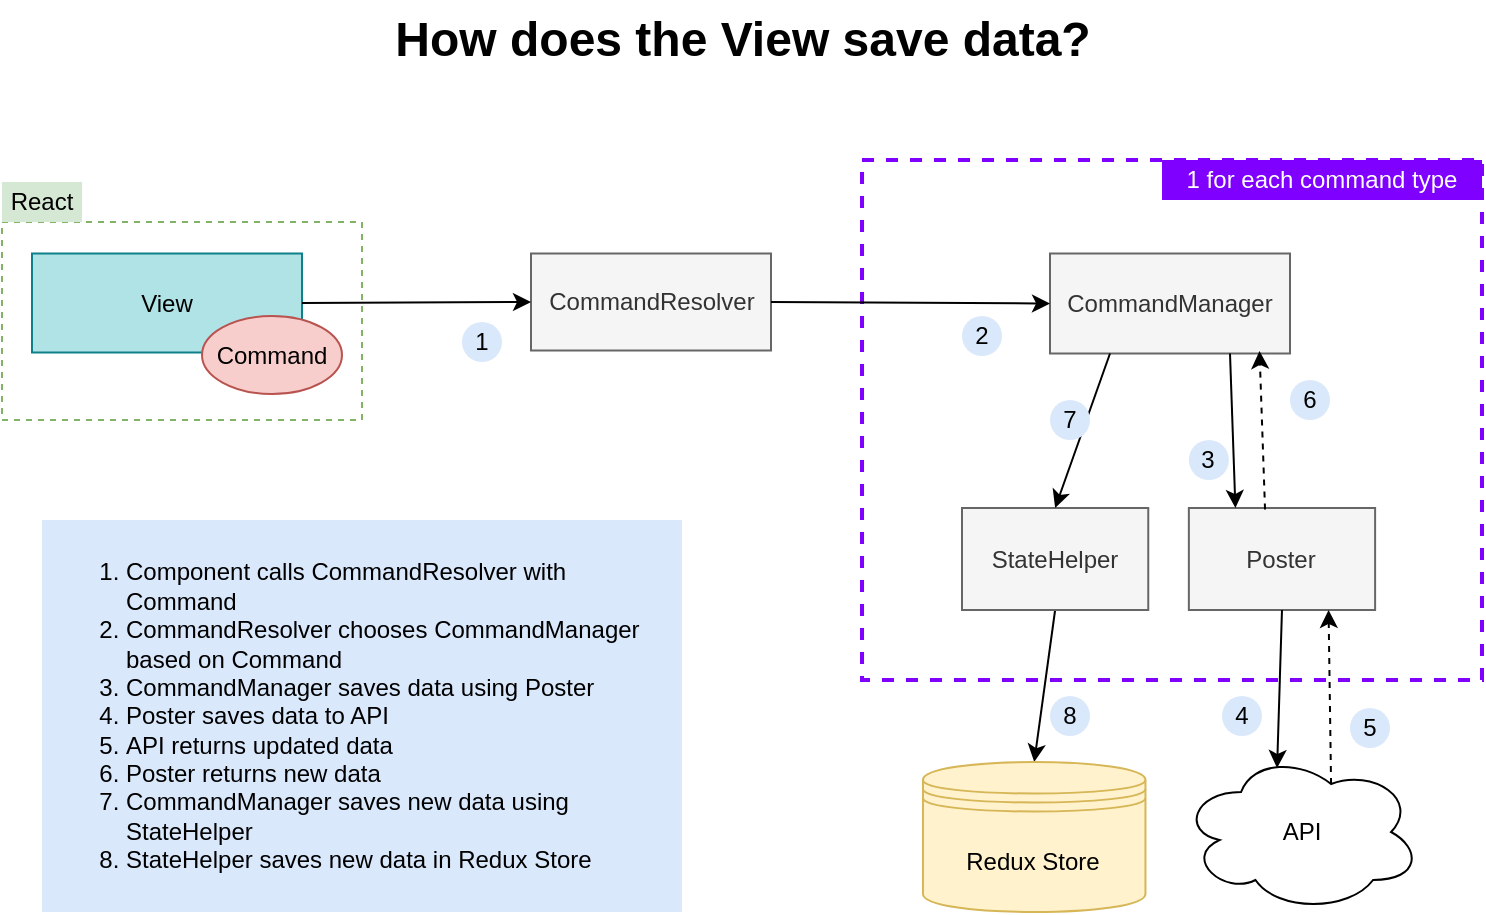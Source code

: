 <mxfile version="14.6.13" type="device"><diagram id="kKivtC1MR1Q1DnpcdQcp" name="Page-1"><mxGraphModel dx="1106" dy="997" grid="1" gridSize="10" guides="1" tooltips="1" connect="1" arrows="1" fold="1" page="1" pageScale="1" pageWidth="1169" pageHeight="827" math="0" shadow="0"><root><mxCell id="0"/><mxCell id="1" parent="0"/><mxCell id="7jK6sp7hK5_15Q3kwuUP-140" value="" style="rounded=0;whiteSpace=wrap;html=1;fontColor=#FFFFFF;strokeWidth=2;dashed=1;strokeColor=#7F00FF;fillColor=none;" parent="1" vertex="1"><mxGeometry x="645.01" y="120" width="309.99" height="260" as="geometry"/></mxCell><mxCell id="dpSsFhxYSjcLWjW9QRgz-10" value="" style="rounded=0;whiteSpace=wrap;html=1;strokeColor=#82b366;strokeWidth=1;fillColor=none;dashed=1;" parent="1" vertex="1"><mxGeometry x="215" y="151" width="180" height="99" as="geometry"/></mxCell><mxCell id="xomZxtXsx8mHrPZNWI-x-4" value="CommandResolver" style="rounded=0;whiteSpace=wrap;html=1;fillColor=#f5f5f5;strokeColor=#666666;fontColor=#333333;" parent="1" vertex="1"><mxGeometry x="479.5" y="166.75" width="120" height="48.5" as="geometry"/></mxCell><mxCell id="xomZxtXsx8mHrPZNWI-x-6" value="CommandManager" style="whiteSpace=wrap;html=1;rounded=0;fillColor=#f5f5f5;strokeColor=#666666;fontColor=#333333;" parent="1" vertex="1"><mxGeometry x="739" y="166.75" width="120" height="50" as="geometry"/></mxCell><mxCell id="xomZxtXsx8mHrPZNWI-x-48" value="View" style="rounded=0;whiteSpace=wrap;html=1;fillColor=#b0e3e6;strokeColor=#0e8088;" parent="1" vertex="1"><mxGeometry x="230" y="166.75" width="135" height="49.5" as="geometry"/></mxCell><mxCell id="7jK6sp7hK5_15Q3kwuUP-36" value="1" style="ellipse;whiteSpace=wrap;html=1;aspect=fixed;strokeWidth=2;fillColor=#dae8fc;strokeColor=none;" parent="1" vertex="1"><mxGeometry x="445" y="201" width="20" height="20" as="geometry"/></mxCell><mxCell id="7jK6sp7hK5_15Q3kwuUP-77" value="" style="endArrow=classic;html=1;exitX=0.5;exitY=1;exitDx=0;exitDy=0;entryX=0.5;entryY=0;entryDx=0;entryDy=0;" parent="1" source="7jK6sp7hK5_15Q3kwuUP-62" target="7jK6sp7hK5_15Q3kwuUP-133" edge="1"><mxGeometry width="50" height="50" relative="1" as="geometry"><mxPoint x="525" y="402.5" as="sourcePoint"/><mxPoint x="540" y="670" as="targetPoint"/></mxGeometry></mxCell><mxCell id="7jK6sp7hK5_15Q3kwuUP-62" value="&lt;font style=&quot;font-size: 12px&quot;&gt;StateHelper&lt;/font&gt;" style="whiteSpace=wrap;html=1;rounded=0;fillColor=#f5f5f5;strokeColor=#666666;fontColor=#333333;" parent="1" vertex="1"><mxGeometry x="695" y="294" width="93.13" height="51" as="geometry"/></mxCell><mxCell id="7jK6sp7hK5_15Q3kwuUP-104" value="" style="endArrow=classic;html=1;exitX=1;exitY=0.5;exitDx=0;exitDy=0;entryX=0;entryY=0.5;entryDx=0;entryDy=0;" parent="1" source="xomZxtXsx8mHrPZNWI-x-4" target="xomZxtXsx8mHrPZNWI-x-6" edge="1"><mxGeometry width="50" height="50" relative="1" as="geometry"><mxPoint x="795" y="175.0" as="sourcePoint"/><mxPoint x="662.5" y="175.0" as="targetPoint"/></mxGeometry></mxCell><mxCell id="7jK6sp7hK5_15Q3kwuUP-112" value="" style="endArrow=classic;html=1;exitX=1;exitY=0.5;exitDx=0;exitDy=0;entryX=0;entryY=0.5;entryDx=0;entryDy=0;" parent="1" source="xomZxtXsx8mHrPZNWI-x-48" target="xomZxtXsx8mHrPZNWI-x-4" edge="1"><mxGeometry width="50" height="50" relative="1" as="geometry"><mxPoint x="425" y="200" as="sourcePoint"/><mxPoint x="485" y="198" as="targetPoint"/></mxGeometry></mxCell><mxCell id="7jK6sp7hK5_15Q3kwuUP-128" value="&lt;font color=&quot;#000000&quot;&gt;How does the View save data?&lt;/font&gt;" style="text;strokeColor=none;fillColor=none;html=1;fontSize=24;fontStyle=1;verticalAlign=middle;align=center;fontColor=#FFFFFF;" parent="1" vertex="1"><mxGeometry x="276" y="40" width="618" height="40" as="geometry"/></mxCell><mxCell id="7jK6sp7hK5_15Q3kwuUP-133" value="&lt;font style=&quot;line-height: 120% ; font-size: 12px&quot;&gt;Redux Store&lt;/font&gt;" style="shape=datastore;whiteSpace=wrap;html=1;strokeWidth=1;fillColor=#fff2cc;strokeColor=#d6b656;" parent="1" vertex="1"><mxGeometry x="675.48" y="421" width="111.25" height="75" as="geometry"/></mxCell><mxCell id="7jK6sp7hK5_15Q3kwuUP-137" value="" style="endArrow=classic;html=1;exitX=0.25;exitY=1;exitDx=0;exitDy=0;entryX=0.5;entryY=0;entryDx=0;entryDy=0;" parent="1" source="xomZxtXsx8mHrPZNWI-x-6" target="7jK6sp7hK5_15Q3kwuUP-62" edge="1"><mxGeometry width="50" height="50" relative="1" as="geometry"><mxPoint x="858.5" y="413" as="sourcePoint"/><mxPoint x="799" y="300" as="targetPoint"/></mxGeometry></mxCell><mxCell id="7jK6sp7hK5_15Q3kwuUP-141" value="1 for each command type" style="text;html=1;strokeColor=none;align=center;verticalAlign=middle;whiteSpace=wrap;rounded=0;dashed=1;fontColor=#FFFFFF;fillColor=#7F00FF;" parent="1" vertex="1"><mxGeometry x="795" y="120" width="160" height="20" as="geometry"/></mxCell><mxCell id="7jK6sp7hK5_15Q3kwuUP-144" value="&lt;ol&gt;&lt;li&gt;Component calls CommandResolver with Command&lt;/li&gt;&lt;li&gt;CommandResolver chooses CommandManager based on Command&lt;/li&gt;&lt;li&gt;CommandManager saves data using Poster&lt;/li&gt;&lt;li&gt;Poster saves data to API&lt;/li&gt;&lt;li&gt;API returns updated data&lt;/li&gt;&lt;li&gt;Poster returns new data&lt;/li&gt;&lt;li&gt;CommandManager saves new data using StateHelper&lt;/li&gt;&lt;li&gt;StateHelper saves new data in Redux Store&lt;/li&gt;&lt;/ol&gt;" style="text;html=1;whiteSpace=wrap;verticalAlign=middle;overflow=hidden;strokeWidth=2;align=left;fillColor=#dae8fc;dashed=1;dashPattern=1 1;" parent="1" vertex="1"><mxGeometry x="235" y="300" width="320" height="196" as="geometry"/></mxCell><mxCell id="7jK6sp7hK5_15Q3kwuUP-158" value="3" style="ellipse;whiteSpace=wrap;html=1;aspect=fixed;strokeWidth=2;fillColor=#dae8fc;strokeColor=none;" parent="1" vertex="1"><mxGeometry x="808.43" y="260" width="20" height="20" as="geometry"/></mxCell><mxCell id="7jK6sp7hK5_15Q3kwuUP-159" value="2" style="ellipse;whiteSpace=wrap;html=1;aspect=fixed;strokeWidth=2;fillColor=#dae8fc;strokeColor=none;" parent="1" vertex="1"><mxGeometry x="695" y="198" width="20" height="20" as="geometry"/></mxCell><mxCell id="7jK6sp7hK5_15Q3kwuUP-160" value="8" style="ellipse;whiteSpace=wrap;html=1;aspect=fixed;strokeWidth=2;fillColor=#dae8fc;strokeColor=none;" parent="1" vertex="1"><mxGeometry x="739" y="388" width="20" height="20" as="geometry"/></mxCell><mxCell id="dpSsFhxYSjcLWjW9QRgz-2" value="6" style="ellipse;whiteSpace=wrap;html=1;aspect=fixed;strokeWidth=2;fillColor=#dae8fc;strokeColor=none;" parent="1" vertex="1"><mxGeometry x="859" y="230" width="20" height="20" as="geometry"/></mxCell><mxCell id="dpSsFhxYSjcLWjW9QRgz-9" value="Command" style="ellipse;whiteSpace=wrap;html=1;strokeColor=#b85450;strokeWidth=1;fillColor=#f8cecc;" parent="1" vertex="1"><mxGeometry x="315" y="198" width="70" height="39" as="geometry"/></mxCell><mxCell id="dpSsFhxYSjcLWjW9QRgz-11" value="React" style="text;html=1;fillColor=#d5e8d4;align=center;verticalAlign=middle;whiteSpace=wrap;rounded=0;dashed=1;" parent="1" vertex="1"><mxGeometry x="215" y="131" width="40" height="20" as="geometry"/></mxCell><mxCell id="_U-rUxAMFancPxTB0bhZ-1" value="&lt;font style=&quot;font-size: 12px&quot;&gt;Poster&lt;/font&gt;" style="whiteSpace=wrap;html=1;rounded=0;fillColor=#f5f5f5;strokeColor=#666666;fontColor=#333333;" parent="1" vertex="1"><mxGeometry x="808.43" y="294" width="93.13" height="51" as="geometry"/></mxCell><mxCell id="_U-rUxAMFancPxTB0bhZ-2" value="API" style="ellipse;shape=cloud;whiteSpace=wrap;html=1;" parent="1" vertex="1"><mxGeometry x="804.54" y="416" width="120" height="80" as="geometry"/></mxCell><mxCell id="_U-rUxAMFancPxTB0bhZ-3" value="" style="endArrow=classic;html=1;exitX=0.75;exitY=1;exitDx=0;exitDy=0;entryX=0.25;entryY=0;entryDx=0;entryDy=0;" parent="1" source="xomZxtXsx8mHrPZNWI-x-6" target="_U-rUxAMFancPxTB0bhZ-1" edge="1"><mxGeometry width="50" height="50" relative="1" as="geometry"><mxPoint x="809" y="226.75" as="sourcePoint"/><mxPoint x="771.565" y="304.0" as="targetPoint"/></mxGeometry></mxCell><mxCell id="_U-rUxAMFancPxTB0bhZ-4" value="" style="endArrow=classic;html=1;exitX=0.5;exitY=1;exitDx=0;exitDy=0;entryX=0.4;entryY=0.1;entryDx=0;entryDy=0;entryPerimeter=0;" parent="1" source="_U-rUxAMFancPxTB0bhZ-1" target="_U-rUxAMFancPxTB0bhZ-2" edge="1"><mxGeometry width="50" height="50" relative="1" as="geometry"><mxPoint x="839" y="226.75" as="sourcePoint"/><mxPoint x="915.565" y="304.0" as="targetPoint"/></mxGeometry></mxCell><mxCell id="_U-rUxAMFancPxTB0bhZ-5" value="" style="endArrow=classic;html=1;entryX=0.75;entryY=1;entryDx=0;entryDy=0;dashed=1;exitX=0.625;exitY=0.2;exitDx=0;exitDy=0;exitPerimeter=0;" parent="1" source="_U-rUxAMFancPxTB0bhZ-2" target="_U-rUxAMFancPxTB0bhZ-1" edge="1"><mxGeometry width="50" height="50" relative="1" as="geometry"><mxPoint x="1011" y="332" as="sourcePoint"/><mxPoint x="824.96" y="227" as="targetPoint"/></mxGeometry></mxCell><mxCell id="_U-rUxAMFancPxTB0bhZ-6" value="" style="endArrow=classic;html=1;entryX=0.873;entryY=0.974;entryDx=0;entryDy=0;exitX=0.409;exitY=0.015;exitDx=0;exitDy=0;dashed=1;entryPerimeter=0;exitPerimeter=0;" parent="1" source="_U-rUxAMFancPxTB0bhZ-1" target="xomZxtXsx8mHrPZNWI-x-6" edge="1"><mxGeometry width="50" height="50" relative="1" as="geometry"><mxPoint x="1020.6" y="341.6" as="sourcePoint"/><mxPoint x="949.7" y="342.25" as="targetPoint"/></mxGeometry></mxCell><mxCell id="_U-rUxAMFancPxTB0bhZ-7" value="4" style="ellipse;whiteSpace=wrap;html=1;aspect=fixed;strokeWidth=2;fillColor=#dae8fc;strokeColor=none;" parent="1" vertex="1"><mxGeometry x="825" y="388" width="20" height="20" as="geometry"/></mxCell><mxCell id="_U-rUxAMFancPxTB0bhZ-8" value="5" style="ellipse;whiteSpace=wrap;html=1;aspect=fixed;strokeWidth=2;fillColor=#dae8fc;strokeColor=none;" parent="1" vertex="1"><mxGeometry x="889" y="394" width="20" height="20" as="geometry"/></mxCell><mxCell id="_U-rUxAMFancPxTB0bhZ-9" value="7" style="ellipse;whiteSpace=wrap;html=1;aspect=fixed;strokeWidth=2;fillColor=#dae8fc;strokeColor=none;" parent="1" vertex="1"><mxGeometry x="739" y="240" width="20" height="20" as="geometry"/></mxCell></root></mxGraphModel></diagram></mxfile>